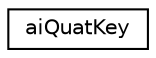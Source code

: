 digraph "Graphical Class Hierarchy"
{
  edge [fontname="Helvetica",fontsize="10",labelfontname="Helvetica",labelfontsize="10"];
  node [fontname="Helvetica",fontsize="10",shape=record];
  rankdir="LR";
  Node1 [label="aiQuatKey",height=0.2,width=0.4,color="black", fillcolor="white", style="filled",URL="$structai_quat_key.html"];
}
